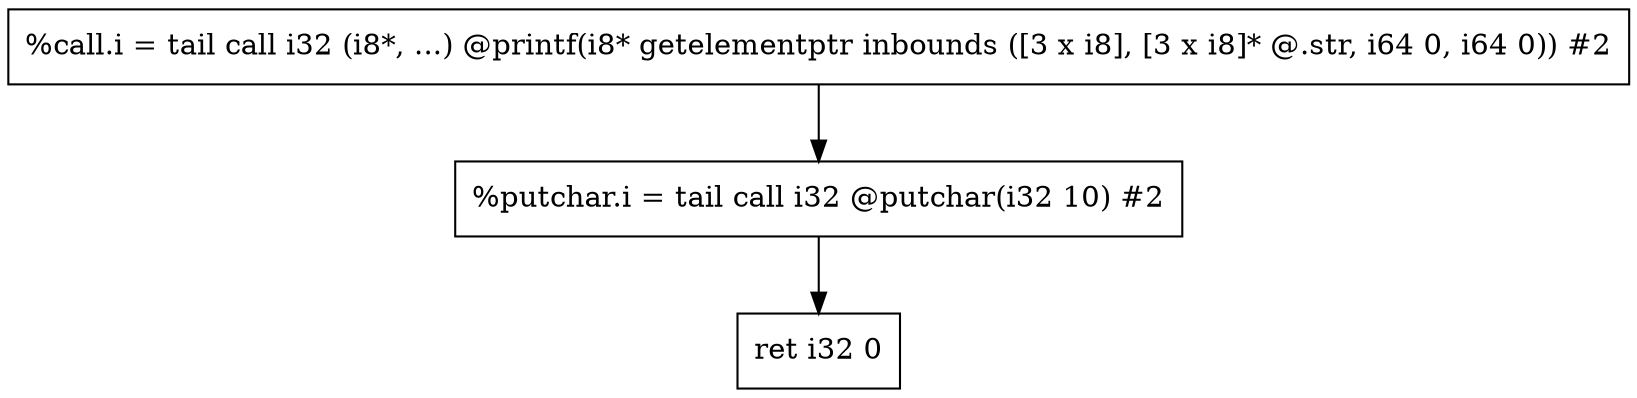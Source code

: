 digraph "CDFG for'main' function" {
	Node0x55c0f512e020[shape=record, label="  %call.i = tail call i32 (i8*, ...) @printf(i8* getelementptr inbounds ([3 x i8], [3 x i8]* @.str, i64 0, i64 0)) #2"]
	Node0x55c0f512e150[shape=record, label="  %putchar.i = tail call i32 @putchar(i32 10) #2"]
	Node0x55c0f512dfa8[shape=record, label="  ret i32 0"]
	Node0x55c0f512e020 -> Node0x55c0f512e150
	Node0x55c0f512e150 -> Node0x55c0f512dfa8
edge [color=red]
}
